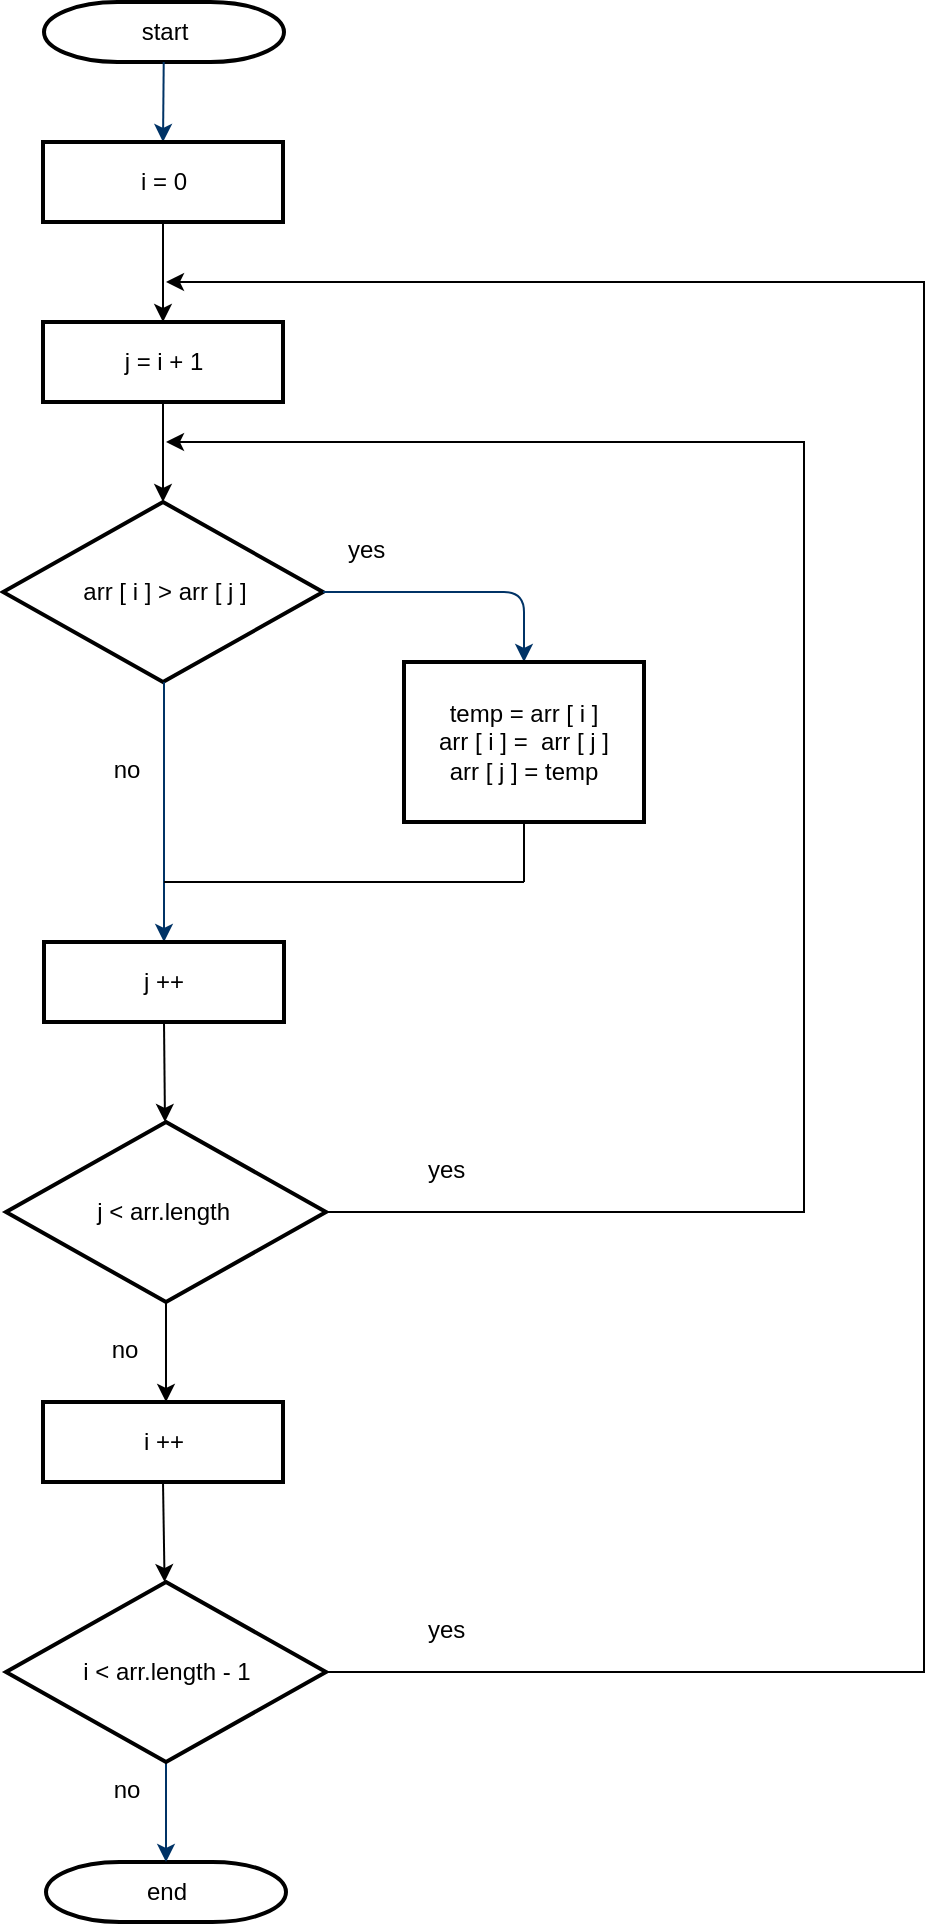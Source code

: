 <mxfile version="13.7.7" type="github">
  <diagram id="6a731a19-8d31-9384-78a2-239565b7b9f0" name="Page-1">
    <mxGraphModel dx="1038" dy="580" grid="1" gridSize="10" guides="1" tooltips="1" connect="1" arrows="1" fold="1" page="1" pageScale="1" pageWidth="1169" pageHeight="827" background="#ffffff" math="0" shadow="0">
      <root>
        <mxCell id="0" />
        <mxCell id="1" parent="0" />
        <mxCell id="2" value="start" style="shape=mxgraph.flowchart.terminator;strokeWidth=2;gradientColor=none;gradientDirection=north;fontStyle=0;html=1;" parent="1" vertex="1">
          <mxGeometry x="260" y="40" width="120" height="30" as="geometry" />
        </mxCell>
        <mxCell id="6" value="arr [ i ] &amp;gt; arr [ j ]" style="shape=mxgraph.flowchart.decision;strokeWidth=2;gradientColor=none;gradientDirection=north;fontStyle=0;html=1;" parent="1" vertex="1">
          <mxGeometry x="239.5" y="290" width="160" height="90" as="geometry" />
        </mxCell>
        <mxCell id="7" style="fontStyle=1;strokeColor=#003366;strokeWidth=1;html=1;entryX=0.5;entryY=0;entryDx=0;entryDy=0;" parent="1" source="2" target="oVoYW1n43hck6RSmr_4g-55" edge="1">
          <mxGeometry relative="1" as="geometry">
            <mxPoint x="320" y="130" as="targetPoint" />
          </mxGeometry>
        </mxCell>
        <mxCell id="10" value="" style="edgeStyle=elbowEdgeStyle;elbow=horizontal;entryX=0.5;entryY=0;exitX=1;exitY=0.5;exitPerimeter=0;fontStyle=1;strokeColor=#003366;strokeWidth=1;html=1;entryDx=0;entryDy=0;" parent="1" source="6" target="oVoYW1n43hck6RSmr_4g-59" edge="1">
          <mxGeometry x="381" y="28.5" width="100" height="100" as="geometry">
            <mxPoint x="750" y="447" as="sourcePoint" />
            <mxPoint x="545" y="373.71" as="targetPoint" />
            <Array as="points">
              <mxPoint x="500" y="340" />
            </Array>
          </mxGeometry>
        </mxCell>
        <mxCell id="11" value="yes" style="text;fontStyle=0;html=1;strokeColor=none;gradientColor=none;fillColor=none;strokeWidth=2;" parent="1" vertex="1">
          <mxGeometry x="410" y="300" width="40" height="26" as="geometry" />
        </mxCell>
        <mxCell id="12" value="" style="edgeStyle=elbowEdgeStyle;elbow=horizontal;fontColor=#001933;fontStyle=1;strokeColor=#003366;strokeWidth=1;html=1;" parent="1" source="6" edge="1">
          <mxGeometry width="100" height="100" as="geometry">
            <mxPoint y="100" as="sourcePoint" />
            <mxPoint x="320" y="510" as="targetPoint" />
          </mxGeometry>
        </mxCell>
        <mxCell id="14" value="no" style="text;fontStyle=0;html=1;strokeColor=none;gradientColor=none;fillColor=none;strokeWidth=2;align=center;" parent="1" vertex="1">
          <mxGeometry x="281" y="410" width="40" height="26" as="geometry" />
        </mxCell>
        <mxCell id="40" value="end" style="shape=mxgraph.flowchart.terminator;strokeWidth=2;gradientColor=none;gradientDirection=north;fontStyle=0;html=1;" parent="1" vertex="1">
          <mxGeometry x="261" y="970" width="120" height="30" as="geometry" />
        </mxCell>
        <mxCell id="43" value="" style="edgeStyle=elbowEdgeStyle;elbow=vertical;exitX=0.5;exitY=1;exitPerimeter=0;entryX=0.5;entryY=0;entryPerimeter=0;fontStyle=1;strokeColor=#003366;strokeWidth=1;html=1;exitDx=0;exitDy=0;" parent="1" source="oVoYW1n43hck6RSmr_4g-77" target="40" edge="1">
          <mxGeometry width="100" height="100" as="geometry">
            <mxPoint x="320" y="1810" as="sourcePoint" />
            <mxPoint x="100" as="targetPoint" />
          </mxGeometry>
        </mxCell>
        <mxCell id="oVoYW1n43hck6RSmr_4g-55" value="i = 0" style="rounded=0;whiteSpace=wrap;html=1;strokeWidth=2;" vertex="1" parent="1">
          <mxGeometry x="259.5" y="110" width="120" height="40" as="geometry" />
        </mxCell>
        <mxCell id="oVoYW1n43hck6RSmr_4g-56" value="j = i + 1" style="rounded=0;whiteSpace=wrap;html=1;strokeWidth=2;" vertex="1" parent="1">
          <mxGeometry x="259.5" y="200" width="120" height="40" as="geometry" />
        </mxCell>
        <mxCell id="oVoYW1n43hck6RSmr_4g-59" value="temp = arr [ i ]&lt;br&gt;arr [ i ] =&amp;nbsp; arr [ j ]&lt;br&gt;arr [ j ] = temp" style="rounded=0;whiteSpace=wrap;html=1;strokeWidth=2;" vertex="1" parent="1">
          <mxGeometry x="440" y="370" width="120" height="80" as="geometry" />
        </mxCell>
        <mxCell id="oVoYW1n43hck6RSmr_4g-63" value="" style="endArrow=none;html=1;entryX=0.5;entryY=1;entryDx=0;entryDy=0;" edge="1" parent="1" target="oVoYW1n43hck6RSmr_4g-59">
          <mxGeometry width="50" height="50" relative="1" as="geometry">
            <mxPoint x="500" y="480" as="sourcePoint" />
            <mxPoint x="550" y="450" as="targetPoint" />
          </mxGeometry>
        </mxCell>
        <mxCell id="oVoYW1n43hck6RSmr_4g-64" value="" style="endArrow=none;html=1;" edge="1" parent="1">
          <mxGeometry width="50" height="50" relative="1" as="geometry">
            <mxPoint x="320" y="480" as="sourcePoint" />
            <mxPoint x="500" y="480" as="targetPoint" />
          </mxGeometry>
        </mxCell>
        <mxCell id="oVoYW1n43hck6RSmr_4g-65" value="j ++" style="rounded=0;whiteSpace=wrap;html=1;strokeWidth=2;" vertex="1" parent="1">
          <mxGeometry x="260" y="510" width="120" height="40" as="geometry" />
        </mxCell>
        <mxCell id="oVoYW1n43hck6RSmr_4g-67" value="" style="endArrow=classic;html=1;exitX=0.5;exitY=1;exitDx=0;exitDy=0;entryX=0.5;entryY=0;entryDx=0;entryDy=0;entryPerimeter=0;" edge="1" parent="1" source="oVoYW1n43hck6RSmr_4g-65">
          <mxGeometry width="50" height="50" relative="1" as="geometry">
            <mxPoint x="500" y="510" as="sourcePoint" />
            <mxPoint x="320.5" y="600" as="targetPoint" />
          </mxGeometry>
        </mxCell>
        <mxCell id="oVoYW1n43hck6RSmr_4g-71" style="edgeStyle=orthogonalEdgeStyle;rounded=0;orthogonalLoop=1;jettySize=auto;html=1;exitX=1;exitY=0.5;exitDx=0;exitDy=0;exitPerimeter=0;" edge="1" parent="1" source="oVoYW1n43hck6RSmr_4g-68">
          <mxGeometry relative="1" as="geometry">
            <mxPoint x="321" y="260" as="targetPoint" />
            <Array as="points">
              <mxPoint x="640" y="645" />
              <mxPoint x="640" y="260" />
            </Array>
          </mxGeometry>
        </mxCell>
        <mxCell id="oVoYW1n43hck6RSmr_4g-68" value="j &amp;lt; arr.length&amp;nbsp;" style="shape=mxgraph.flowchart.decision;strokeWidth=2;gradientColor=none;gradientDirection=north;fontStyle=0;html=1;" vertex="1" parent="1">
          <mxGeometry x="241" y="600" width="160" height="90" as="geometry" />
        </mxCell>
        <mxCell id="oVoYW1n43hck6RSmr_4g-73" value="yes" style="text;fontStyle=0;html=1;strokeColor=none;gradientColor=none;fillColor=none;strokeWidth=2;" vertex="1" parent="1">
          <mxGeometry x="450" y="610" width="40" height="26" as="geometry" />
        </mxCell>
        <mxCell id="oVoYW1n43hck6RSmr_4g-74" value="" style="endArrow=classic;html=1;exitX=0.5;exitY=1;exitDx=0;exitDy=0;exitPerimeter=0;" edge="1" parent="1" source="oVoYW1n43hck6RSmr_4g-68">
          <mxGeometry width="50" height="50" relative="1" as="geometry">
            <mxPoint x="500" y="650" as="sourcePoint" />
            <mxPoint x="321" y="740" as="targetPoint" />
          </mxGeometry>
        </mxCell>
        <mxCell id="oVoYW1n43hck6RSmr_4g-75" value="no" style="text;fontStyle=0;html=1;strokeColor=none;gradientColor=none;fillColor=none;strokeWidth=2;align=center;" vertex="1" parent="1">
          <mxGeometry x="280" y="700" width="40" height="26" as="geometry" />
        </mxCell>
        <mxCell id="oVoYW1n43hck6RSmr_4g-76" value="i ++" style="rounded=0;whiteSpace=wrap;html=1;strokeWidth=2;" vertex="1" parent="1">
          <mxGeometry x="259.5" y="740" width="120" height="40" as="geometry" />
        </mxCell>
        <mxCell id="oVoYW1n43hck6RSmr_4g-77" value="i &amp;lt; arr.length - 1" style="shape=mxgraph.flowchart.decision;strokeWidth=2;gradientColor=none;gradientDirection=north;fontStyle=0;html=1;" vertex="1" parent="1">
          <mxGeometry x="241" y="830" width="160" height="90" as="geometry" />
        </mxCell>
        <mxCell id="oVoYW1n43hck6RSmr_4g-78" style="edgeStyle=orthogonalEdgeStyle;rounded=0;orthogonalLoop=1;jettySize=auto;html=1;exitX=1;exitY=0.5;exitDx=0;exitDy=0;exitPerimeter=0;" edge="1" source="oVoYW1n43hck6RSmr_4g-77" parent="1">
          <mxGeometry relative="1" as="geometry">
            <mxPoint x="321" y="180" as="targetPoint" />
            <Array as="points">
              <mxPoint x="700" y="875" />
              <mxPoint x="700" y="180" />
            </Array>
          </mxGeometry>
        </mxCell>
        <mxCell id="oVoYW1n43hck6RSmr_4g-79" value="" style="endArrow=classic;html=1;exitX=0.5;exitY=1;exitDx=0;exitDy=0;entryX=0.5;entryY=0;entryDx=0;entryDy=0;" edge="1" parent="1" source="oVoYW1n43hck6RSmr_4g-55" target="oVoYW1n43hck6RSmr_4g-56">
          <mxGeometry width="50" height="50" relative="1" as="geometry">
            <mxPoint x="320" y="200" as="sourcePoint" />
            <mxPoint x="370" y="150" as="targetPoint" />
          </mxGeometry>
        </mxCell>
        <mxCell id="oVoYW1n43hck6RSmr_4g-80" value="" style="endArrow=classic;html=1;exitX=0.5;exitY=1;exitDx=0;exitDy=0;" edge="1" parent="1" source="oVoYW1n43hck6RSmr_4g-56" target="6">
          <mxGeometry width="50" height="50" relative="1" as="geometry">
            <mxPoint x="500" y="250" as="sourcePoint" />
            <mxPoint x="550" y="200" as="targetPoint" />
          </mxGeometry>
        </mxCell>
        <mxCell id="oVoYW1n43hck6RSmr_4g-81" value="" style="endArrow=classic;html=1;exitX=0.5;exitY=1;exitDx=0;exitDy=0;" edge="1" parent="1" source="oVoYW1n43hck6RSmr_4g-76" target="oVoYW1n43hck6RSmr_4g-77">
          <mxGeometry width="50" height="50" relative="1" as="geometry">
            <mxPoint x="320" y="790" as="sourcePoint" />
            <mxPoint x="550" y="770" as="targetPoint" />
          </mxGeometry>
        </mxCell>
        <mxCell id="oVoYW1n43hck6RSmr_4g-83" value="yes" style="text;fontStyle=0;html=1;strokeColor=none;gradientColor=none;fillColor=none;strokeWidth=2;" vertex="1" parent="1">
          <mxGeometry x="450" y="840" width="40" height="26" as="geometry" />
        </mxCell>
        <mxCell id="oVoYW1n43hck6RSmr_4g-84" value="no" style="text;fontStyle=0;html=1;strokeColor=none;gradientColor=none;fillColor=none;strokeWidth=2;align=center;" vertex="1" parent="1">
          <mxGeometry x="281" y="920" width="40" height="26" as="geometry" />
        </mxCell>
      </root>
    </mxGraphModel>
  </diagram>
</mxfile>
